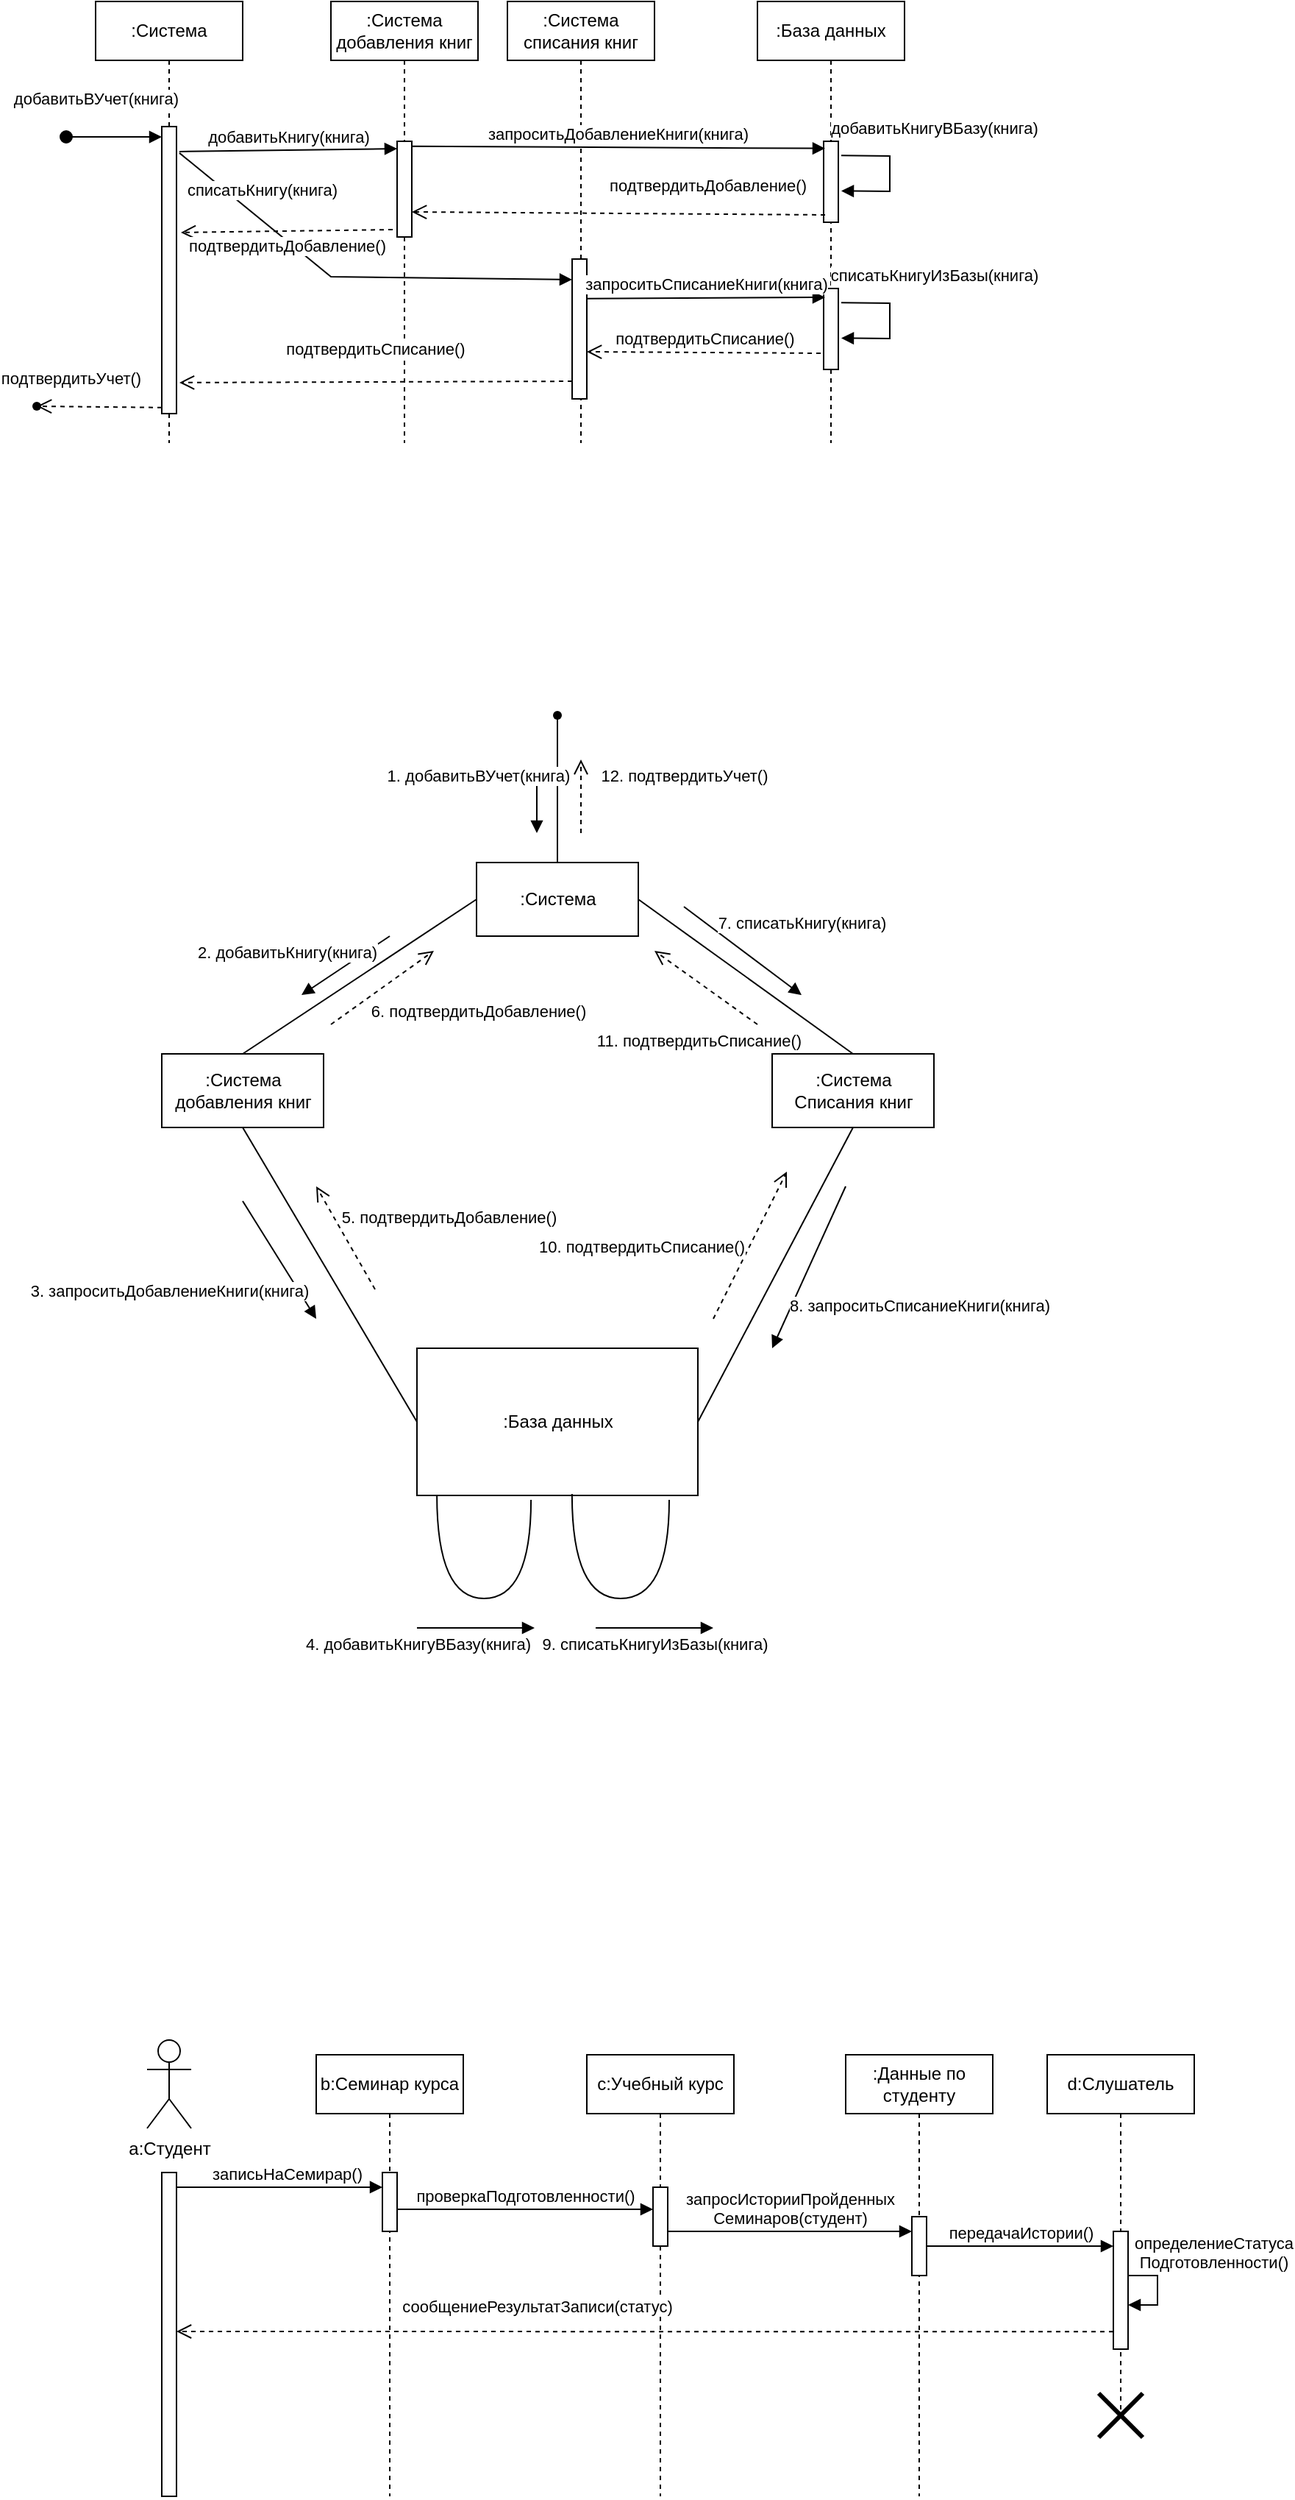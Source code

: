<mxfile version="21.0.6" type="github">
  <diagram id="tuKGfG5eKeDsHUazF-pp" name="Страница 1">
    <mxGraphModel dx="573" dy="431" grid="1" gridSize="10" guides="1" tooltips="1" connect="1" arrows="1" fold="1" page="1" pageScale="1" pageWidth="827" pageHeight="1169" math="0" shadow="0">
      <root>
        <mxCell id="0" />
        <mxCell id="1" parent="0" />
        <mxCell id="JLdi7RP3N2sEZm00f1cI-3" value=":Система" style="shape=umlLifeline;perimeter=lifelinePerimeter;whiteSpace=wrap;html=1;container=1;collapsible=0;recursiveResize=0;outlineConnect=0;" parent="1" vertex="1">
          <mxGeometry x="80" y="285" width="100" height="300" as="geometry" />
        </mxCell>
        <mxCell id="JLdi7RP3N2sEZm00f1cI-4" value="" style="html=1;points=[];perimeter=orthogonalPerimeter;" parent="JLdi7RP3N2sEZm00f1cI-3" vertex="1">
          <mxGeometry x="45" y="85" width="10" height="195" as="geometry" />
        </mxCell>
        <mxCell id="JLdi7RP3N2sEZm00f1cI-5" value="добавитьВУчет(книга)" style="html=1;verticalAlign=bottom;startArrow=oval;startFill=1;endArrow=block;startSize=8;rounded=0;entryX=0;entryY=0.036;entryDx=0;entryDy=0;entryPerimeter=0;" parent="1" target="JLdi7RP3N2sEZm00f1cI-4" edge="1">
          <mxGeometry x="-0.385" y="17" width="60" relative="1" as="geometry">
            <mxPoint x="60" y="377" as="sourcePoint" />
            <mxPoint x="160" y="380" as="targetPoint" />
            <mxPoint as="offset" />
          </mxGeometry>
        </mxCell>
        <mxCell id="JLdi7RP3N2sEZm00f1cI-6" value=":Система добавления книг" style="shape=umlLifeline;perimeter=lifelinePerimeter;whiteSpace=wrap;html=1;container=1;collapsible=0;recursiveResize=0;outlineConnect=0;" parent="1" vertex="1">
          <mxGeometry x="240" y="285" width="100" height="300" as="geometry" />
        </mxCell>
        <mxCell id="JLdi7RP3N2sEZm00f1cI-8" value="" style="html=1;points=[];perimeter=orthogonalPerimeter;" parent="JLdi7RP3N2sEZm00f1cI-6" vertex="1">
          <mxGeometry x="45" y="95" width="10" height="65" as="geometry" />
        </mxCell>
        <mxCell id="JLdi7RP3N2sEZm00f1cI-7" value=":Система списания книг" style="shape=umlLifeline;perimeter=lifelinePerimeter;whiteSpace=wrap;html=1;container=1;collapsible=0;recursiveResize=0;outlineConnect=0;" parent="1" vertex="1">
          <mxGeometry x="360" y="285" width="100" height="300" as="geometry" />
        </mxCell>
        <mxCell id="JLdi7RP3N2sEZm00f1cI-11" value="" style="html=1;points=[];perimeter=orthogonalPerimeter;" parent="JLdi7RP3N2sEZm00f1cI-7" vertex="1">
          <mxGeometry x="44" y="175" width="10" height="95" as="geometry" />
        </mxCell>
        <mxCell id="JLdi7RP3N2sEZm00f1cI-9" value="добавитьКнигу(книга)" style="html=1;verticalAlign=bottom;endArrow=block;rounded=0;exitX=1.2;exitY=0.087;exitDx=0;exitDy=0;exitPerimeter=0;entryX=0;entryY=0.077;entryDx=0;entryDy=0;entryPerimeter=0;" parent="1" source="JLdi7RP3N2sEZm00f1cI-4" target="JLdi7RP3N2sEZm00f1cI-8" edge="1">
          <mxGeometry width="80" relative="1" as="geometry">
            <mxPoint x="180" y="380" as="sourcePoint" />
            <mxPoint x="260" y="380" as="targetPoint" />
          </mxGeometry>
        </mxCell>
        <mxCell id="JLdi7RP3N2sEZm00f1cI-12" value="списатьКнигу(книга)" style="html=1;verticalAlign=bottom;endArrow=block;rounded=0;entryX=0;entryY=0.147;entryDx=0;entryDy=0;entryPerimeter=0;exitX=1.2;exitY=0.092;exitDx=0;exitDy=0;exitPerimeter=0;" parent="1" source="JLdi7RP3N2sEZm00f1cI-4" target="JLdi7RP3N2sEZm00f1cI-11" edge="1">
          <mxGeometry x="-0.558" y="9" width="80" relative="1" as="geometry">
            <mxPoint x="230" y="480" as="sourcePoint" />
            <mxPoint x="560" y="400" as="targetPoint" />
            <mxPoint as="offset" />
            <Array as="points">
              <mxPoint x="240" y="472" />
            </Array>
          </mxGeometry>
        </mxCell>
        <mxCell id="JLdi7RP3N2sEZm00f1cI-13" value=":База данных" style="shape=umlLifeline;perimeter=lifelinePerimeter;whiteSpace=wrap;html=1;container=1;collapsible=0;recursiveResize=0;outlineConnect=0;" parent="1" vertex="1">
          <mxGeometry x="530" y="285" width="100" height="300" as="geometry" />
        </mxCell>
        <mxCell id="FKkt8DUy-5Z0HEHGqQdj-4" value="" style="html=1;points=[];perimeter=orthogonalPerimeter;" parent="JLdi7RP3N2sEZm00f1cI-13" vertex="1">
          <mxGeometry x="45" y="95" width="10" height="55" as="geometry" />
        </mxCell>
        <mxCell id="FKkt8DUy-5Z0HEHGqQdj-8" value="добавитьКнигуВБазу(книга)" style="html=1;verticalAlign=bottom;endArrow=block;rounded=0;exitX=1.2;exitY=0.175;exitDx=0;exitDy=0;exitPerimeter=0;entryX=1.2;entryY=0.613;entryDx=0;entryDy=0;entryPerimeter=0;" parent="JLdi7RP3N2sEZm00f1cI-13" source="FKkt8DUy-5Z0HEHGqQdj-4" target="FKkt8DUy-5Z0HEHGqQdj-4" edge="1">
          <mxGeometry x="-0.267" y="32" width="80" relative="1" as="geometry">
            <mxPoint x="120" y="125" as="sourcePoint" />
            <mxPoint x="200" y="125" as="targetPoint" />
            <Array as="points">
              <mxPoint x="90" y="105" />
              <mxPoint x="90" y="129" />
            </Array>
            <mxPoint x="-2" y="-10" as="offset" />
          </mxGeometry>
        </mxCell>
        <mxCell id="FKkt8DUy-5Z0HEHGqQdj-10" value="" style="html=1;points=[];perimeter=orthogonalPerimeter;" parent="JLdi7RP3N2sEZm00f1cI-13" vertex="1">
          <mxGeometry x="45" y="195" width="10" height="55" as="geometry" />
        </mxCell>
        <mxCell id="FKkt8DUy-5Z0HEHGqQdj-11" value="списатьКнигуИзБазы(книга)" style="html=1;verticalAlign=bottom;endArrow=block;rounded=0;exitX=1.2;exitY=0.175;exitDx=0;exitDy=0;exitPerimeter=0;entryX=1.2;entryY=0.613;entryDx=0;entryDy=0;entryPerimeter=0;" parent="JLdi7RP3N2sEZm00f1cI-13" source="FKkt8DUy-5Z0HEHGqQdj-10" target="FKkt8DUy-5Z0HEHGqQdj-10" edge="1">
          <mxGeometry x="-0.267" y="32" width="80" relative="1" as="geometry">
            <mxPoint x="-360" y="-60" as="sourcePoint" />
            <mxPoint x="-280" y="-60" as="targetPoint" />
            <Array as="points">
              <mxPoint x="90" y="205" />
              <mxPoint x="90" y="229" />
            </Array>
            <mxPoint x="-2" y="-10" as="offset" />
          </mxGeometry>
        </mxCell>
        <mxCell id="FKkt8DUy-5Z0HEHGqQdj-5" value="запроситьДобавлениеКниги(книга)" style="html=1;verticalAlign=bottom;endArrow=block;rounded=0;exitX=1;exitY=0.052;exitDx=0;exitDy=0;exitPerimeter=0;entryX=0.1;entryY=0.088;entryDx=0;entryDy=0;entryPerimeter=0;" parent="1" source="JLdi7RP3N2sEZm00f1cI-8" target="FKkt8DUy-5Z0HEHGqQdj-4" edge="1">
          <mxGeometry width="80" relative="1" as="geometry">
            <mxPoint x="370" y="480" as="sourcePoint" />
            <mxPoint x="510" y="388" as="targetPoint" />
          </mxGeometry>
        </mxCell>
        <mxCell id="FKkt8DUy-5Z0HEHGqQdj-9" value="подтвердитьДобавление()" style="html=1;verticalAlign=bottom;endArrow=open;dashed=1;endSize=8;rounded=0;exitX=0.1;exitY=0.909;exitDx=0;exitDy=0;exitPerimeter=0;entryX=1;entryY=0.738;entryDx=0;entryDy=0;entryPerimeter=0;" parent="1" source="FKkt8DUy-5Z0HEHGqQdj-4" target="JLdi7RP3N2sEZm00f1cI-8" edge="1">
          <mxGeometry x="-0.429" y="-10" relative="1" as="geometry">
            <mxPoint x="460" y="670" as="sourcePoint" />
            <mxPoint x="300" y="430" as="targetPoint" />
            <Array as="points" />
            <mxPoint as="offset" />
          </mxGeometry>
        </mxCell>
        <mxCell id="FKkt8DUy-5Z0HEHGqQdj-12" value="запроситьСписаниеКниги(книга)" style="html=1;verticalAlign=bottom;endArrow=block;rounded=0;entryX=0.1;entryY=0.109;entryDx=0;entryDy=0;entryPerimeter=0;exitX=0.54;exitY=0.673;exitDx=0;exitDy=0;exitPerimeter=0;" parent="1" source="JLdi7RP3N2sEZm00f1cI-7" target="FKkt8DUy-5Z0HEHGqQdj-10" edge="1">
          <mxGeometry width="80" relative="1" as="geometry">
            <mxPoint x="420" y="490" as="sourcePoint" />
            <mxPoint x="450" y="480" as="targetPoint" />
          </mxGeometry>
        </mxCell>
        <mxCell id="FKkt8DUy-5Z0HEHGqQdj-13" value="подтвердитьСписание()" style="html=1;verticalAlign=bottom;endArrow=open;dashed=1;endSize=8;rounded=0;exitX=-0.2;exitY=0.8;exitDx=0;exitDy=0;exitPerimeter=0;entryX=1;entryY=0.663;entryDx=0;entryDy=0;entryPerimeter=0;" parent="1" source="FKkt8DUy-5Z0HEHGqQdj-10" target="JLdi7RP3N2sEZm00f1cI-11" edge="1">
          <mxGeometry relative="1" as="geometry">
            <mxPoint x="450" y="480" as="sourcePoint" />
            <mxPoint x="370" y="480" as="targetPoint" />
          </mxGeometry>
        </mxCell>
        <mxCell id="FKkt8DUy-5Z0HEHGqQdj-14" value="подтвердитьДобавление()" style="html=1;verticalAlign=bottom;endArrow=open;dashed=1;endSize=8;rounded=0;exitX=-0.3;exitY=0.923;exitDx=0;exitDy=0;exitPerimeter=0;entryX=1.3;entryY=0.369;entryDx=0;entryDy=0;entryPerimeter=0;" parent="1" source="JLdi7RP3N2sEZm00f1cI-8" target="JLdi7RP3N2sEZm00f1cI-4" edge="1">
          <mxGeometry x="0.004" y="19" relative="1" as="geometry">
            <mxPoint x="250" y="660" as="sourcePoint" />
            <mxPoint x="170" y="660" as="targetPoint" />
            <mxPoint as="offset" />
          </mxGeometry>
        </mxCell>
        <mxCell id="FKkt8DUy-5Z0HEHGqQdj-15" value="подтвердитьСписание()" style="html=1;verticalAlign=bottom;endArrow=open;dashed=1;endSize=8;rounded=0;exitX=0;exitY=0.874;exitDx=0;exitDy=0;exitPerimeter=0;entryX=1.2;entryY=0.892;entryDx=0;entryDy=0;entryPerimeter=0;" parent="1" source="JLdi7RP3N2sEZm00f1cI-11" target="JLdi7RP3N2sEZm00f1cI-4" edge="1">
          <mxGeometry x="0.001" y="-13" relative="1" as="geometry">
            <mxPoint x="320" y="690" as="sourcePoint" />
            <mxPoint x="240" y="690" as="targetPoint" />
            <mxPoint as="offset" />
          </mxGeometry>
        </mxCell>
        <mxCell id="FKkt8DUy-5Z0HEHGqQdj-19" value="подтвердитьУчет()" style="html=1;verticalAlign=bottom;endArrow=open;dashed=1;endSize=8;rounded=0;exitX=0;exitY=0.979;exitDx=0;exitDy=0;exitPerimeter=0;entryX=1.15;entryY=0.575;entryDx=0;entryDy=0;entryPerimeter=0;" parent="1" source="JLdi7RP3N2sEZm00f1cI-4" target="FKkt8DUy-5Z0HEHGqQdj-20" edge="1">
          <mxGeometry x="0.47" y="-10" relative="1" as="geometry">
            <mxPoint x="120" y="560" as="sourcePoint" />
            <mxPoint x="50" y="560" as="targetPoint" />
            <mxPoint as="offset" />
          </mxGeometry>
        </mxCell>
        <mxCell id="FKkt8DUy-5Z0HEHGqQdj-20" value="" style="shape=waypoint;sketch=0;fillStyle=solid;size=6;pointerEvents=1;points=[];fillColor=none;resizable=0;rotatable=0;perimeter=centerPerimeter;snapToPoint=1;" parent="1" vertex="1">
          <mxGeometry x="20" y="540" width="40" height="40" as="geometry" />
        </mxCell>
        <mxCell id="FKkt8DUy-5Z0HEHGqQdj-25" value="" style="shape=waypoint;sketch=0;fillStyle=solid;size=6;pointerEvents=1;points=[];fillColor=none;resizable=0;rotatable=0;perimeter=centerPerimeter;snapToPoint=1;" parent="1" vertex="1">
          <mxGeometry x="374" y="750" width="40" height="40" as="geometry" />
        </mxCell>
        <mxCell id="FKkt8DUy-5Z0HEHGqQdj-26" value=":Система" style="html=1;" parent="1" vertex="1">
          <mxGeometry x="339" y="870" width="110" height="50" as="geometry" />
        </mxCell>
        <mxCell id="FKkt8DUy-5Z0HEHGqQdj-27" value="" style="endArrow=none;html=1;rounded=0;exitX=0.5;exitY=0;exitDx=0;exitDy=0;entryX=0.525;entryY=1.075;entryDx=0;entryDy=0;entryPerimeter=0;" parent="1" source="FKkt8DUy-5Z0HEHGqQdj-26" target="FKkt8DUy-5Z0HEHGqQdj-25" edge="1">
          <mxGeometry width="50" height="50" relative="1" as="geometry">
            <mxPoint x="390" y="700" as="sourcePoint" />
            <mxPoint x="440" y="650" as="targetPoint" />
          </mxGeometry>
        </mxCell>
        <mxCell id="FKkt8DUy-5Z0HEHGqQdj-28" value="1. добавитьВУчет(книга)" style="html=1;verticalAlign=bottom;endArrow=block;rounded=0;" parent="1" edge="1">
          <mxGeometry x="-0.5" y="-40" width="80" relative="1" as="geometry">
            <mxPoint x="380" y="810" as="sourcePoint" />
            <mxPoint x="380" y="850" as="targetPoint" />
            <mxPoint as="offset" />
          </mxGeometry>
        </mxCell>
        <mxCell id="FKkt8DUy-5Z0HEHGqQdj-29" value="12. подтвердитьУчет()" style="html=1;verticalAlign=bottom;endArrow=open;dashed=1;endSize=8;rounded=0;" parent="1" edge="1">
          <mxGeometry x="0.2" y="-70" relative="1" as="geometry">
            <mxPoint x="410" y="850" as="sourcePoint" />
            <mxPoint x="410" y="800" as="targetPoint" />
            <mxPoint as="offset" />
          </mxGeometry>
        </mxCell>
        <mxCell id="FKkt8DUy-5Z0HEHGqQdj-30" value=":Система &lt;br&gt;добавления книг" style="html=1;" parent="1" vertex="1">
          <mxGeometry x="125" y="1000" width="110" height="50" as="geometry" />
        </mxCell>
        <mxCell id="FKkt8DUy-5Z0HEHGqQdj-31" value="" style="endArrow=none;html=1;rounded=0;exitX=0.5;exitY=0;exitDx=0;exitDy=0;entryX=0;entryY=0.5;entryDx=0;entryDy=0;" parent="1" source="FKkt8DUy-5Z0HEHGqQdj-30" target="FKkt8DUy-5Z0HEHGqQdj-26" edge="1">
          <mxGeometry width="50" height="50" relative="1" as="geometry">
            <mxPoint x="180" y="960" as="sourcePoint" />
            <mxPoint x="230" y="910" as="targetPoint" />
          </mxGeometry>
        </mxCell>
        <mxCell id="FKkt8DUy-5Z0HEHGqQdj-32" value=":База данных" style="html=1;" parent="1" vertex="1">
          <mxGeometry x="298.5" y="1200" width="191" height="100" as="geometry" />
        </mxCell>
        <mxCell id="FKkt8DUy-5Z0HEHGqQdj-33" value="" style="endArrow=none;html=1;rounded=0;entryX=0.5;entryY=1;entryDx=0;entryDy=0;exitX=0;exitY=0.5;exitDx=0;exitDy=0;" parent="1" source="FKkt8DUy-5Z0HEHGqQdj-32" target="FKkt8DUy-5Z0HEHGqQdj-30" edge="1">
          <mxGeometry width="50" height="50" relative="1" as="geometry">
            <mxPoint x="170" y="1210" as="sourcePoint" />
            <mxPoint x="220" y="1160" as="targetPoint" />
          </mxGeometry>
        </mxCell>
        <mxCell id="FKkt8DUy-5Z0HEHGqQdj-35" value="" style="endArrow=none;html=1;rounded=0;edgeStyle=orthogonalEdgeStyle;curved=1;exitX=0.071;exitY=1;exitDx=0;exitDy=0;exitPerimeter=0;entryX=0.406;entryY=1.03;entryDx=0;entryDy=0;entryPerimeter=0;" parent="1" source="FKkt8DUy-5Z0HEHGqQdj-32" target="FKkt8DUy-5Z0HEHGqQdj-32" edge="1">
          <mxGeometry width="50" height="50" relative="1" as="geometry">
            <mxPoint x="330" y="1410" as="sourcePoint" />
            <mxPoint x="360" y="1400" as="targetPoint" />
            <Array as="points">
              <mxPoint x="312" y="1370" />
              <mxPoint x="376" y="1370" />
            </Array>
          </mxGeometry>
        </mxCell>
        <mxCell id="FKkt8DUy-5Z0HEHGqQdj-36" value="" style="endArrow=none;html=1;rounded=0;edgeStyle=orthogonalEdgeStyle;curved=1;exitX=0.552;exitY=0.99;exitDx=0;exitDy=0;exitPerimeter=0;entryX=0.903;entryY=1.03;entryDx=0;entryDy=0;entryPerimeter=0;" parent="1" source="FKkt8DUy-5Z0HEHGqQdj-32" target="FKkt8DUy-5Z0HEHGqQdj-32" edge="1">
          <mxGeometry width="50" height="50" relative="1" as="geometry">
            <mxPoint x="414.001" y="1310" as="sourcePoint" />
            <mxPoint x="477.986" y="1313" as="targetPoint" />
            <Array as="points">
              <mxPoint x="404" y="1370" />
              <mxPoint x="470" y="1370" />
            </Array>
          </mxGeometry>
        </mxCell>
        <mxCell id="FKkt8DUy-5Z0HEHGqQdj-37" value=":Система &lt;br&gt;Списания книг" style="html=1;" parent="1" vertex="1">
          <mxGeometry x="540" y="1000" width="110" height="50" as="geometry" />
        </mxCell>
        <mxCell id="FKkt8DUy-5Z0HEHGqQdj-38" value="" style="endArrow=none;html=1;rounded=0;curved=1;exitX=1;exitY=0.5;exitDx=0;exitDy=0;entryX=0.5;entryY=1;entryDx=0;entryDy=0;" parent="1" source="FKkt8DUy-5Z0HEHGqQdj-32" target="FKkt8DUy-5Z0HEHGqQdj-37" edge="1">
          <mxGeometry width="50" height="50" relative="1" as="geometry">
            <mxPoint x="390" y="1110" as="sourcePoint" />
            <mxPoint x="440" y="1060" as="targetPoint" />
          </mxGeometry>
        </mxCell>
        <mxCell id="FKkt8DUy-5Z0HEHGqQdj-39" value="" style="endArrow=none;html=1;rounded=0;curved=1;exitX=0.5;exitY=0;exitDx=0;exitDy=0;entryX=1;entryY=0.5;entryDx=0;entryDy=0;" parent="1" source="FKkt8DUy-5Z0HEHGqQdj-37" target="FKkt8DUy-5Z0HEHGqQdj-26" edge="1">
          <mxGeometry width="50" height="50" relative="1" as="geometry">
            <mxPoint x="570" y="960" as="sourcePoint" />
            <mxPoint x="620" y="910" as="targetPoint" />
          </mxGeometry>
        </mxCell>
        <mxCell id="FKkt8DUy-5Z0HEHGqQdj-40" value="2. добавитьКнигу(книга)" style="html=1;verticalAlign=bottom;endArrow=block;rounded=0;curved=1;" parent="1" edge="1">
          <mxGeometry x="0.923" y="-22" width="80" relative="1" as="geometry">
            <mxPoint x="280" y="920" as="sourcePoint" />
            <mxPoint x="220" y="960" as="targetPoint" />
            <mxPoint as="offset" />
          </mxGeometry>
        </mxCell>
        <mxCell id="FKkt8DUy-5Z0HEHGqQdj-41" value="3. запроситьДобавлениеКниги(книга)" style="html=1;verticalAlign=bottom;endArrow=block;rounded=0;curved=1;" parent="1" edge="1">
          <mxGeometry x="-0.303" y="-79" width="80" relative="1" as="geometry">
            <mxPoint x="180" y="1100" as="sourcePoint" />
            <mxPoint x="230" y="1180" as="targetPoint" />
            <mxPoint as="offset" />
          </mxGeometry>
        </mxCell>
        <mxCell id="FKkt8DUy-5Z0HEHGqQdj-42" value="4. добавитьКнигуВБазу(книга)" style="html=1;verticalAlign=bottom;endArrow=block;rounded=0;curved=1;" parent="1" edge="1">
          <mxGeometry x="-1" y="-20" width="80" relative="1" as="geometry">
            <mxPoint x="298.5" y="1390" as="sourcePoint" />
            <mxPoint x="378.5" y="1390" as="targetPoint" />
            <mxPoint as="offset" />
          </mxGeometry>
        </mxCell>
        <mxCell id="FKkt8DUy-5Z0HEHGqQdj-43" value="5. подтвердитьДобавление()" style="html=1;verticalAlign=bottom;endArrow=open;dashed=1;endSize=8;rounded=0;curved=1;" parent="1" edge="1">
          <mxGeometry x="-0.754" y="-63" relative="1" as="geometry">
            <mxPoint x="270" y="1160" as="sourcePoint" />
            <mxPoint x="230" y="1090" as="targetPoint" />
            <mxPoint as="offset" />
          </mxGeometry>
        </mxCell>
        <mxCell id="FKkt8DUy-5Z0HEHGqQdj-44" value="6. подтвердитьДобавление()" style="html=1;verticalAlign=bottom;endArrow=open;dashed=1;endSize=8;rounded=0;curved=1;" parent="1" edge="1">
          <mxGeometry x="0.892" y="-58" relative="1" as="geometry">
            <mxPoint x="240" y="980" as="sourcePoint" />
            <mxPoint x="310" y="930" as="targetPoint" />
            <mxPoint as="offset" />
          </mxGeometry>
        </mxCell>
        <mxCell id="FKkt8DUy-5Z0HEHGqQdj-45" value="7. списатьКнигу(книга)" style="html=1;verticalAlign=bottom;endArrow=block;rounded=0;curved=1;" parent="1" edge="1">
          <mxGeometry x="0.52" y="32" width="80" relative="1" as="geometry">
            <mxPoint x="480" y="900" as="sourcePoint" />
            <mxPoint x="560" y="960" as="targetPoint" />
            <mxPoint as="offset" />
          </mxGeometry>
        </mxCell>
        <mxCell id="FKkt8DUy-5Z0HEHGqQdj-46" value="8. запроситьСписаниеКниги(книга)" style="html=1;verticalAlign=bottom;endArrow=block;rounded=0;curved=1;" parent="1" edge="1">
          <mxGeometry x="0.014" y="83" width="80" relative="1" as="geometry">
            <mxPoint x="590" y="1090" as="sourcePoint" />
            <mxPoint x="540" y="1200" as="targetPoint" />
            <mxPoint as="offset" />
          </mxGeometry>
        </mxCell>
        <mxCell id="FKkt8DUy-5Z0HEHGqQdj-47" value="9. списатьКнигуИзБазы(книга)" style="html=1;verticalAlign=bottom;endArrow=block;rounded=0;curved=1;" parent="1" edge="1">
          <mxGeometry y="-20" width="80" relative="1" as="geometry">
            <mxPoint x="420" y="1390" as="sourcePoint" />
            <mxPoint x="500" y="1390" as="targetPoint" />
            <mxPoint as="offset" />
          </mxGeometry>
        </mxCell>
        <mxCell id="FKkt8DUy-5Z0HEHGqQdj-48" value="10. подтвердитьСписание()" style="html=1;verticalAlign=bottom;endArrow=open;dashed=1;endSize=8;rounded=0;curved=1;" parent="1" edge="1">
          <mxGeometry x="-0.76" y="63" relative="1" as="geometry">
            <mxPoint x="500" y="1180" as="sourcePoint" />
            <mxPoint x="550" y="1080" as="targetPoint" />
            <mxPoint x="1" as="offset" />
          </mxGeometry>
        </mxCell>
        <mxCell id="FKkt8DUy-5Z0HEHGqQdj-49" value="11. подтвердитьСписание()" style="html=1;verticalAlign=bottom;endArrow=open;dashed=1;endSize=8;rounded=0;curved=1;" parent="1" edge="1">
          <mxGeometry x="-0.513" y="40" relative="1" as="geometry">
            <mxPoint x="530" y="980" as="sourcePoint" />
            <mxPoint x="460" y="930" as="targetPoint" />
            <mxPoint as="offset" />
          </mxGeometry>
        </mxCell>
        <mxCell id="aZN-3JPKK4wE17QASu8p-5" value="а:Студент" style="shape=umlActor;verticalLabelPosition=bottom;verticalAlign=top;html=1;" parent="1" vertex="1">
          <mxGeometry x="115" y="1670" width="30" height="60" as="geometry" />
        </mxCell>
        <mxCell id="aZN-3JPKK4wE17QASu8p-6" value="" style="endArrow=none;dashed=1;html=1;rounded=0;" parent="1" edge="1">
          <mxGeometry width="50" height="50" relative="1" as="geometry">
            <mxPoint x="130" y="1980" as="sourcePoint" />
            <mxPoint x="130" y="1760" as="targetPoint" />
          </mxGeometry>
        </mxCell>
        <mxCell id="aZN-3JPKK4wE17QASu8p-9" value="" style="html=1;points=[];perimeter=orthogonalPerimeter;outlineConnect=0;targetShapes=umlLifeline;portConstraint=eastwest;newEdgeStyle={&quot;edgeStyle&quot;:&quot;elbowEdgeStyle&quot;,&quot;elbow&quot;:&quot;vertical&quot;,&quot;curved&quot;:0,&quot;rounded&quot;:0};" parent="1" vertex="1">
          <mxGeometry x="125" y="1760" width="10" height="220" as="geometry" />
        </mxCell>
        <mxCell id="aZN-3JPKK4wE17QASu8p-10" value="b:Семинар курса" style="shape=umlLifeline;perimeter=lifelinePerimeter;whiteSpace=wrap;html=1;container=1;dropTarget=0;collapsible=0;recursiveResize=0;outlineConnect=0;portConstraint=eastwest;newEdgeStyle={&quot;edgeStyle&quot;:&quot;elbowEdgeStyle&quot;,&quot;elbow&quot;:&quot;vertical&quot;,&quot;curved&quot;:0,&quot;rounded&quot;:0};" parent="1" vertex="1">
          <mxGeometry x="230" y="1680" width="100" height="300" as="geometry" />
        </mxCell>
        <mxCell id="aZN-3JPKK4wE17QASu8p-12" value="" style="html=1;points=[];perimeter=orthogonalPerimeter;outlineConnect=0;targetShapes=umlLifeline;portConstraint=eastwest;newEdgeStyle={&quot;edgeStyle&quot;:&quot;elbowEdgeStyle&quot;,&quot;elbow&quot;:&quot;vertical&quot;,&quot;curved&quot;:0,&quot;rounded&quot;:0};" parent="aZN-3JPKK4wE17QASu8p-10" vertex="1">
          <mxGeometry x="45" y="80" width="10" height="40" as="geometry" />
        </mxCell>
        <mxCell id="aZN-3JPKK4wE17QASu8p-11" value="записьНаСемирар()" style="html=1;verticalAlign=bottom;endArrow=block;edgeStyle=elbowEdgeStyle;elbow=vertical;curved=0;rounded=0;" parent="1" target="aZN-3JPKK4wE17QASu8p-12" edge="1">
          <mxGeometry x="0.072" width="80" relative="1" as="geometry">
            <mxPoint x="135" y="1769.952" as="sourcePoint" />
            <mxPoint x="270" y="1770" as="targetPoint" />
            <Array as="points">
              <mxPoint x="200" y="1770" />
            </Array>
            <mxPoint as="offset" />
          </mxGeometry>
        </mxCell>
        <mxCell id="aZN-3JPKK4wE17QASu8p-13" value="с:Учебный курс" style="shape=umlLifeline;perimeter=lifelinePerimeter;whiteSpace=wrap;html=1;container=1;dropTarget=0;collapsible=0;recursiveResize=0;outlineConnect=0;portConstraint=eastwest;newEdgeStyle={&quot;edgeStyle&quot;:&quot;elbowEdgeStyle&quot;,&quot;elbow&quot;:&quot;vertical&quot;,&quot;curved&quot;:0,&quot;rounded&quot;:0};" parent="1" vertex="1">
          <mxGeometry x="414" y="1680" width="100" height="300" as="geometry" />
        </mxCell>
        <mxCell id="aZN-3JPKK4wE17QASu8p-14" value="" style="html=1;points=[];perimeter=orthogonalPerimeter;outlineConnect=0;targetShapes=umlLifeline;portConstraint=eastwest;newEdgeStyle={&quot;edgeStyle&quot;:&quot;elbowEdgeStyle&quot;,&quot;elbow&quot;:&quot;vertical&quot;,&quot;curved&quot;:0,&quot;rounded&quot;:0};" parent="aZN-3JPKK4wE17QASu8p-13" vertex="1">
          <mxGeometry x="45" y="90" width="10" height="40" as="geometry" />
        </mxCell>
        <mxCell id="aZN-3JPKK4wE17QASu8p-15" value="проверкаПодготовленности()" style="html=1;verticalAlign=bottom;endArrow=block;edgeStyle=elbowEdgeStyle;elbow=vertical;curved=0;rounded=0;" parent="1" source="aZN-3JPKK4wE17QASu8p-12" target="aZN-3JPKK4wE17QASu8p-14" edge="1">
          <mxGeometry width="80" relative="1" as="geometry">
            <mxPoint x="300" y="1790" as="sourcePoint" />
            <mxPoint x="380" y="1790" as="targetPoint" />
            <mxPoint as="offset" />
          </mxGeometry>
        </mxCell>
        <mxCell id="aZN-3JPKK4wE17QASu8p-16" value=":Данные по студенту" style="shape=umlLifeline;perimeter=lifelinePerimeter;whiteSpace=wrap;html=1;container=1;dropTarget=0;collapsible=0;recursiveResize=0;outlineConnect=0;portConstraint=eastwest;newEdgeStyle={&quot;edgeStyle&quot;:&quot;elbowEdgeStyle&quot;,&quot;elbow&quot;:&quot;vertical&quot;,&quot;curved&quot;:0,&quot;rounded&quot;:0};" parent="1" vertex="1">
          <mxGeometry x="590" y="1680" width="100" height="300" as="geometry" />
        </mxCell>
        <mxCell id="aZN-3JPKK4wE17QASu8p-18" value="" style="html=1;points=[];perimeter=orthogonalPerimeter;outlineConnect=0;targetShapes=umlLifeline;portConstraint=eastwest;newEdgeStyle={&quot;edgeStyle&quot;:&quot;elbowEdgeStyle&quot;,&quot;elbow&quot;:&quot;vertical&quot;,&quot;curved&quot;:0,&quot;rounded&quot;:0};" parent="aZN-3JPKK4wE17QASu8p-16" vertex="1">
          <mxGeometry x="45" y="110" width="10" height="40" as="geometry" />
        </mxCell>
        <mxCell id="aZN-3JPKK4wE17QASu8p-17" value="запросИсторииПройденных&lt;br&gt;Семинаров(студент)" style="html=1;verticalAlign=bottom;endArrow=block;edgeStyle=elbowEdgeStyle;elbow=vertical;curved=0;rounded=0;" parent="1" source="aZN-3JPKK4wE17QASu8p-14" target="aZN-3JPKK4wE17QASu8p-18" edge="1">
          <mxGeometry width="80" relative="1" as="geometry">
            <mxPoint x="580" y="1790" as="sourcePoint" />
            <mxPoint x="650" y="1850" as="targetPoint" />
          </mxGeometry>
        </mxCell>
        <mxCell id="-2DuBT9VBt3-Hz0C4V5M-1" value="d:Слушатель" style="shape=umlLifeline;perimeter=lifelinePerimeter;whiteSpace=wrap;html=1;container=1;dropTarget=0;collapsible=0;recursiveResize=0;outlineConnect=0;portConstraint=eastwest;newEdgeStyle={&quot;edgeStyle&quot;:&quot;elbowEdgeStyle&quot;,&quot;elbow&quot;:&quot;vertical&quot;,&quot;curved&quot;:0,&quot;rounded&quot;:0};" vertex="1" parent="1">
          <mxGeometry x="727" y="1680" width="100" height="250" as="geometry" />
        </mxCell>
        <mxCell id="-2DuBT9VBt3-Hz0C4V5M-3" value="" style="html=1;points=[];perimeter=orthogonalPerimeter;outlineConnect=0;targetShapes=umlLifeline;portConstraint=eastwest;newEdgeStyle={&quot;edgeStyle&quot;:&quot;elbowEdgeStyle&quot;,&quot;elbow&quot;:&quot;vertical&quot;,&quot;curved&quot;:0,&quot;rounded&quot;:0};" vertex="1" parent="-2DuBT9VBt3-Hz0C4V5M-1">
          <mxGeometry x="45" y="120" width="10" height="80" as="geometry" />
        </mxCell>
        <mxCell id="-2DuBT9VBt3-Hz0C4V5M-5" value="определениеСтатуса&lt;br&gt;Подготовленности()" style="html=1;verticalAlign=bottom;endArrow=block;edgeStyle=elbowEdgeStyle;elbow=vertical;curved=0;rounded=0;" edge="1" parent="-2DuBT9VBt3-Hz0C4V5M-1" source="-2DuBT9VBt3-Hz0C4V5M-3" target="-2DuBT9VBt3-Hz0C4V5M-3">
          <mxGeometry x="-0.333" y="38" width="80" relative="1" as="geometry">
            <mxPoint x="123" y="130" as="sourcePoint" />
            <mxPoint x="203" y="130" as="targetPoint" />
            <mxPoint as="offset" />
          </mxGeometry>
        </mxCell>
        <mxCell id="-2DuBT9VBt3-Hz0C4V5M-7" value="" style="shape=umlDestroy;whiteSpace=wrap;html=1;strokeWidth=3;targetShapes=umlLifeline;" vertex="1" parent="-2DuBT9VBt3-Hz0C4V5M-1">
          <mxGeometry x="35" y="230" width="30" height="30" as="geometry" />
        </mxCell>
        <mxCell id="-2DuBT9VBt3-Hz0C4V5M-4" value="передачаИстории()" style="html=1;verticalAlign=bottom;endArrow=block;edgeStyle=elbowEdgeStyle;elbow=vertical;curved=0;rounded=0;" edge="1" parent="1" source="aZN-3JPKK4wE17QASu8p-18" target="-2DuBT9VBt3-Hz0C4V5M-3">
          <mxGeometry width="80" relative="1" as="geometry">
            <mxPoint x="645" y="1814" as="sourcePoint" />
            <mxPoint x="785" y="1814" as="targetPoint" />
            <Array as="points">
              <mxPoint x="780" y="1814" />
            </Array>
          </mxGeometry>
        </mxCell>
        <mxCell id="-2DuBT9VBt3-Hz0C4V5M-8" value="сообщениеРезультатЗаписи(статус)" style="html=1;verticalAlign=bottom;endArrow=open;dashed=1;endSize=8;edgeStyle=elbowEdgeStyle;elbow=vertical;curved=0;rounded=0;" edge="1" parent="1">
          <mxGeometry x="0.231" y="-8" relative="1" as="geometry">
            <mxPoint x="772" y="1868.163" as="sourcePoint" />
            <mxPoint x="135" y="1868.163" as="targetPoint" />
            <mxPoint as="offset" />
          </mxGeometry>
        </mxCell>
      </root>
    </mxGraphModel>
  </diagram>
</mxfile>
